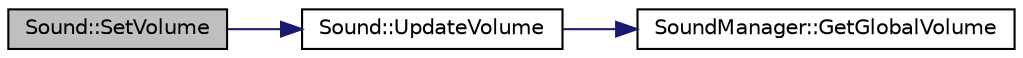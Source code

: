 digraph "Sound::SetVolume"
{
  edge [fontname="Helvetica",fontsize="10",labelfontname="Helvetica",labelfontsize="10"];
  node [fontname="Helvetica",fontsize="10",shape=record];
  rankdir="LR";
  Node1 [label="Sound::SetVolume",height=0.2,width=0.4,color="black", fillcolor="grey75", style="filled" fontcolor="black"];
  Node1 -> Node2 [color="midnightblue",fontsize="10",style="solid",fontname="Helvetica"];
  Node2 [label="Sound::UpdateVolume",height=0.2,width=0.4,color="black", fillcolor="white", style="filled",URL="$d0/d9e/class_sound.html#a04fa543cd2086469bcfe4eaf64215819"];
  Node2 -> Node3 [color="midnightblue",fontsize="10",style="solid",fontname="Helvetica"];
  Node3 [label="SoundManager::GetGlobalVolume",height=0.2,width=0.4,color="black", fillcolor="white", style="filled",URL="$d5/dd9/class_sound_manager.html#a4e241edbbe7e34738cd6de059d0e5e6c"];
}

